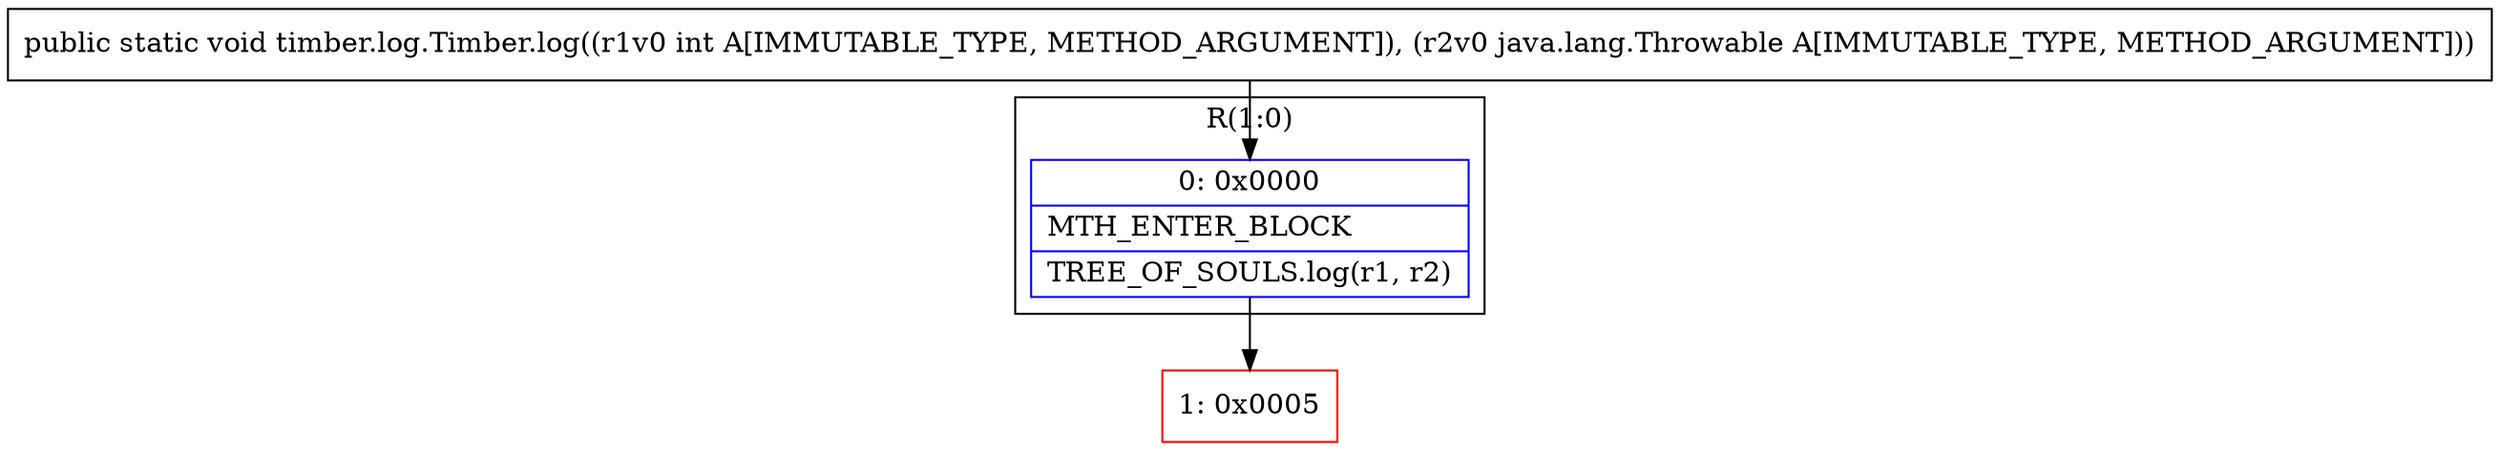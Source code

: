digraph "CFG fortimber.log.Timber.log(ILjava\/lang\/Throwable;)V" {
subgraph cluster_Region_951495264 {
label = "R(1:0)";
node [shape=record,color=blue];
Node_0 [shape=record,label="{0\:\ 0x0000|MTH_ENTER_BLOCK\l|TREE_OF_SOULS.log(r1, r2)\l}"];
}
Node_1 [shape=record,color=red,label="{1\:\ 0x0005}"];
MethodNode[shape=record,label="{public static void timber.log.Timber.log((r1v0 int A[IMMUTABLE_TYPE, METHOD_ARGUMENT]), (r2v0 java.lang.Throwable A[IMMUTABLE_TYPE, METHOD_ARGUMENT])) }"];
MethodNode -> Node_0;
Node_0 -> Node_1;
}

